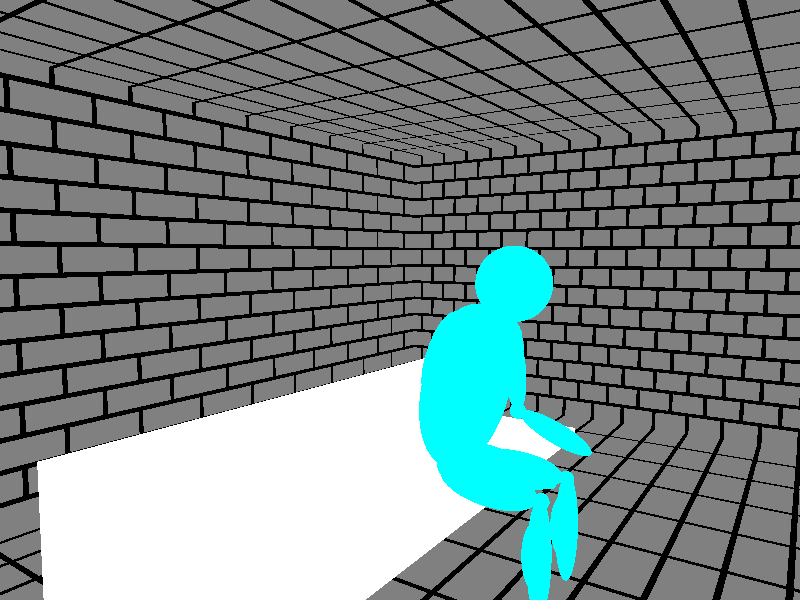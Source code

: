
//MEASUREMENTS
#declare RoomWidth = 932;
#declare RoomLength = 1016;
#declare RoomHeight = 435;
#declare HalfRoomWidth = RoomWidth/2;
#declare HalfRoomLength = RoomLength/2;
#declare ThreeFourthRoomWidth = RoomWidth*.75;
#declare ThreeFourthRoomLength = RoomLength*.75;
#declare OneFourthRoomWidth = RoomWidth*.25;
#declare OneFourthRoomLength = RoomLength*.25;
#declare SeatedEyeHeight = 112;

#declare SasurisDen = box{
            <-100,0,-100>
            <RoomWidth+100,RoomHeight,RoomLength+100>
            }
//CAMERA SETTINGS            
#declare TopFrontOfRoom = <HalfRoomWidth,SeatedEyeHeight*3,-100>;
#declare CloseFrontOfRoom = <HalfRoomWidth,SeatedEyeHeight*2,325>;
#declare TopAngleCloseFrontOfRoom = <HalfRoomWidth,SeatedEyeHeight*3.5,350>;
#declare AngleFromTopRight = <RoomWidth,SeatedEyeHeight*3,40>;
#declare AngleFromTopLeft = <0,SeatedEyeHeight*3,40>;
#declare BackTopLeftCorner = <0,SeatedEyeHeight*3.5,RoomLength>;
#declare BackTopRightCorner = <RoomWidth,SeatedEyeHeight*3.5,RoomLength>;
#declare RightSideOfSasuri = <100,SeatedEyeHeight*2.3,ThreeFourthRoomLength-250>;
#declare LeftSideOfSasuri = <RoomWidth,SeatedEyeHeight*2.3,ThreeFourthRoomLength-250>;
#declare SasuriFace = <HalfRoomWidth,SeatedEyeHeight*1.25,ThreeFourthRoomLength-120>;
#declare SasuriFaceAngleOne = <HalfRoomWidth-100,SeatedEyeHeight*1.75,ThreeFourthRoomLength-120>;
#declare TopOfSasuri = <HalfRoomWidth,SeatedEyeHeight*3.5,RoomLength-250>;

#declare Origin = <0,0,0>;
#declare FullImage = <HalfRoomWidth,SeatedEyeHeight*3,RoomLength>;
#declare HeadOfSasuri = <HalfRoomWidth,SeatedEyeHeight*2,ThreeFourthRoomLength>;
#declare FaceOfSasuri = <HalfRoomWidth,SeatedEyeHeight*1.9,ThreeFourthRoomLength-50>;

//COLORS
#declare NoColorForLight = <1,1,1>;
#declare FadedBlueForLight = <.5,.5,1>;
#declare NoColor = rgb<1,1,1>;
#declare SolidGrey = rgb<.5,.5,.5>;
#declare SolidBlack = rgb<0,0,0>;
#declare SolidBlue = rgb<.6,.6,.6>;
#declare SolidMaroon = rgb<.3,0,0>;
#declare SolidRed = rgb<1,0,0>;

#declare FadedBlue = pigment{
                     rgb<.5,.5,1>
};
#declare BrickPigment = pigment{
                brick
                color SolidBlack 
                color SolidGrey
                scale <10,10,10>
                } 

camera{                     
          //  location AngleFromTopRight
          //  location AngleFromTopLeft 
           // location TopFrontOfRoom
           // location CloseFrontOfRoom
           // location TopAngleCloseFrontOfRoom
            // location BackTopLeftCorner
           // location BackTopRightCorner
             location RightSideOfSasuri
          //  location LeftSideOfSasuri
         //   location SasuriFace
           //   location SasuriFaceAngleOne
          //  location TopOfSasuri
             
          //  look_at FullImage
           // look_at Origin
            look_at HeadOfSasuri
           // look_at FaceOfSasuri
}
    
light_source{
            <HalfRoomWidth,SeatedEyeHeight,HalfRoomLength>
            rgb NoColorForLight
            shadowless
            }  
light_source{
            <HalfRoomWidth,SeatedEyeHeight*3.8,RoomLength>
            rgb NoColorForLight
            shadowless
            }
light_source{
            <ThreeFourthRoomWidth,SeatedEyeHeight*2,ThreeFourthRoomLength>
            rgb NoColorForLight
            shadowless
            }
light_source{
            <OneFourthRoomWidth,SeatedEyeHeight*2,ThreeFourthRoomLength>
            rgb NoColorForLight
            
            shadowless
            }
object{
        SasurisDen
        
        texture{BrickPigment 
}
}

#declare ChairWidth = 54;
#declare ChairHeight = 81.5;
#declare ChairDepth = 54;
#declare ChairSeatHeight = 41;              

#declare ChairBack = 
    
    box{ <0,ChairSeatHeight,0>
         <ChairWidth,ChairHeight,5>
         }
#declare ChairSeat = 

    box{ <0,ChairSeatHeight,0>
            <ChairWidth,ChairSeatHeight+5,ChairDepth>
}          

#declare Chair = 
        union {
            object { ChairBack } 
            object { ChairSeat }
            #declare index = 0;
               scale <4,0,0>
               translate<-80,0,0> 
                texture {
                pigment {
                 rgb <1,1,1>
                 }}
               };
object { Chair 
            scale 2 
            rotate <0,180,0>
            translate <500,0,800> }

#declare body = union { 

//Sasuris Head
        sphere {
        <0,0,0>25 
        translate <HalfRoomWidth,SeatedEyeHeight*1.95,ThreeFourthRoomLength-50>
        texture{
        pigment{
        rgb<0,1,1> 
        }}}
          
//Sasuris Torso
        sphere{ 
        <0,0,0>30
        scale <0,2,0>
        rotate <-15,0,0>
        translate <HalfRoomWidth,SeatedEyeHeight*1.3,ThreeFourthRoomLength-15>
        texture{
        pigment{
        rgb<0,1,1>
        }}}
        
        sphere { 
        <0,0,0>10
        translate <HalfRoomWidth-10,SeatedEyeHeight-20,ThreeFourthRoomLength-10>
        texture{
        pigment {
        rgb<0,1,1>
        }}}

        sphere { 
        <0,0,0>10
        translate <HalfRoomWidth+10,SeatedEyeHeight-20,ThreeFourthRoomLength-10>
        texture{
        pigment {
        rgb<0,1,1>
        }}}
        
        torus {
        20  // outer radius
        10  // inner radius
        scale <1.15,2,1>
        rotate <-110,0,0>
        translate <HalfRoomWidth,SeatedEyeHeight*1.55,ThreeFourthRoomLength-25>
        texture{
        pigment{
        rgb<0,1,1>
        }}}
        
        torus {
        25  // outer radius
        10  // inner radius
        scale <1,3,0.9>
        rotate <-20,0,0>
        translate <HalfRoomWidth,SeatedEyeHeight*1.45,ThreeFourthRoomLength-20>
        texture{
        pigment{
        rgb<0,1,1>
        }}}
                    
//Sasuris Legs     
     
        //Sasuris Thighs
      
            sphere{ 
        <0,0,0>30
        scale <.45,.45,1.25>
        rotate <0,10,0>
        translate <HalfRoomWidth-17,SeatedEyeHeight-25,ThreeFourthRoomLength-40>
        texture{
        pigment{
        rgb<0,1,1>
        }}}
        
            sphere{ 
        <0,0,0>30
        scale <.45,.45,1.25>
        rotate <0,-10,0>
        translate <HalfRoomWidth+17,SeatedEyeHeight-25,ThreeFourthRoomLength-40>
        texture{
        pigment{
        rgb<0,1,1>
        }}}
     
        //Sasuris knees
        
         sphere { 
        <0,0,0>5
        translate <HalfRoomWidth-23,SeatedEyeHeight-25,ThreeFourthRoomLength-80>
        texture{
        pigment {
        rgb<0,1,1>
        }}}
        
         sphere { 
        <0,0,0>5
        translate <HalfRoomWidth+23,SeatedEyeHeight-25,ThreeFourthRoomLength-80>
        texture{
        pigment {
        rgb<0,1,1>
        }}}
        
        // Sasuris Calves
        
           sphere{ 
        <0,0,0>30
        scale <.25,.25,1.25>
        rotate <90,0,0>
        translate <HalfRoomWidth-25,SeatedEyeHeight-60,ThreeFourthRoomLength-80>
        texture{
        pigment{
        rgb<0,1,1>
        }}}
        
            sphere{ 
        <0,0,0>30
        scale <.25,.25,1.25>
        rotate <90,0,0>
        translate <HalfRoomWidth+25,SeatedEyeHeight-60,ThreeFourthRoomLength-80>
        texture{
        pigment{
        rgb<0,1,1>
        }}}
        
            sphere{ 
        <0,0,0>30
        scale <.25,.30,.75>
        rotate <90,0,0>
        translate <HalfRoomWidth-25,SeatedEyeHeight-60,ThreeFourthRoomLength-78>
        texture{
        pigment{
        rgb<0,1,1>
        }}}
        
            sphere{ 
        <0,0,0>30
        scale <.25,.30,.75>
        rotate <90,0,0>
        translate <HalfRoomWidth+25,SeatedEyeHeight-60,ThreeFourthRoomLength-78>
        texture{
        pigment{
        rgb<0,1,1>
        }}} 
         
//Sasuris Arms

           sphere{ 
        <0,0,0>30
        scale <.25,.25,1>
        rotate <90,+15,-10>
        translate <HalfRoomWidth-40,SeatedEyeHeight*1.35,ThreeFourthRoomLength-35>
        texture{
        pigment{
        rgb<0,1,1>
        }}}
        
            sphere{ 
        <0,0,0>30
        scale <.25,.25,1>
        rotate <90,-15,10>
        translate <HalfRoomWidth+40,SeatedEyeHeight*1.35,ThreeFourthRoomLength-35>
        texture{
        pigment{
        rgb<0,1,1>
        }}}
        
         sphere { 
        <0,0,0>10
        translate <HalfRoomWidth-28,SeatedEyeHeight+68,ThreeFourthRoomLength-33>
        texture{
        pigment {
        rgb<0,1,1>
        }}}
        
         sphere { 
        <0,0,0>10
        translate <HalfRoomWidth+28,SeatedEyeHeight+68,ThreeFourthRoomLength-33>
        texture{
        pigment {
        rgb<0,1,1>
        }}} 
         
        //Sasuris elbows and down 
         
        sphere { 
        <0,0,0>6
        translate <HalfRoomWidth-45,SeatedEyeHeight+10,ThreeFourthRoomLength-35>
        texture{
        pigment {
        rgb<0,1,1>
        }}}
        
         sphere { 
        <0,0,0>6
        translate <HalfRoomWidth+45,SeatedEyeHeight+10,ThreeFourthRoomLength-35>
        texture{
        pigment {
        rgb<0,1,1>
        }}}
        
         sphere{ 
        <0,0,0>30
        scale <.25,.25,1>
        rotate <-15,-15,-10>
        translate <HalfRoomWidth-40,SeatedEyeHeight,ThreeFourthRoomLength-65>
        texture{
        pigment{
        rgb<0,1,1>
        }}}
        
            sphere{ 
        <0,0,0>30
        scale <.25,.25,1>
        rotate <-15,15,+10>
        translate <HalfRoomWidth+40,SeatedEyeHeight,ThreeFourthRoomLength-65>
        texture{
        pigment{
        rgb<0,1,1>
        }}}
        
        
        };
        
object {
             body
            translate <0,20,-40>}  
                               
             
/*torus {
        20  // outer radius
        10  // inner radius
        scale <1.15,2.5,1>
        rotate <-110,0,0>
        translate <HalfRoomWidth,SeatedEyeHeight*1.75,ThreeFourthRoomLength-25>
        texture{
        pigment{
        rgb<0,1,1>
        }}}
        
torus {
        25  // outer radius
        10  // inner radius
        scale <1,3,0.9>
        rotate <-15,0,0>
        translate <HalfRoomWidth,SeatedEyeHeight*1.65,ThreeFourthRoomLength-20>
        texture{
        pigment{
        rgb<0,1,1>
        }}}*/        
          


              
/*box{ 
        <-21,-30,-30> //near lower left corner
        <30,-.2,20> //far upperright corner
        //translate<0,80,0>
        translate <HalfRoomWidth-5,SeatedEyeHeight*1.7,ThreeFourthRoomLength-10>
        scale .9
        texture{
        pigment{
        rgb<0,1,1>
        }}}*/
        
           